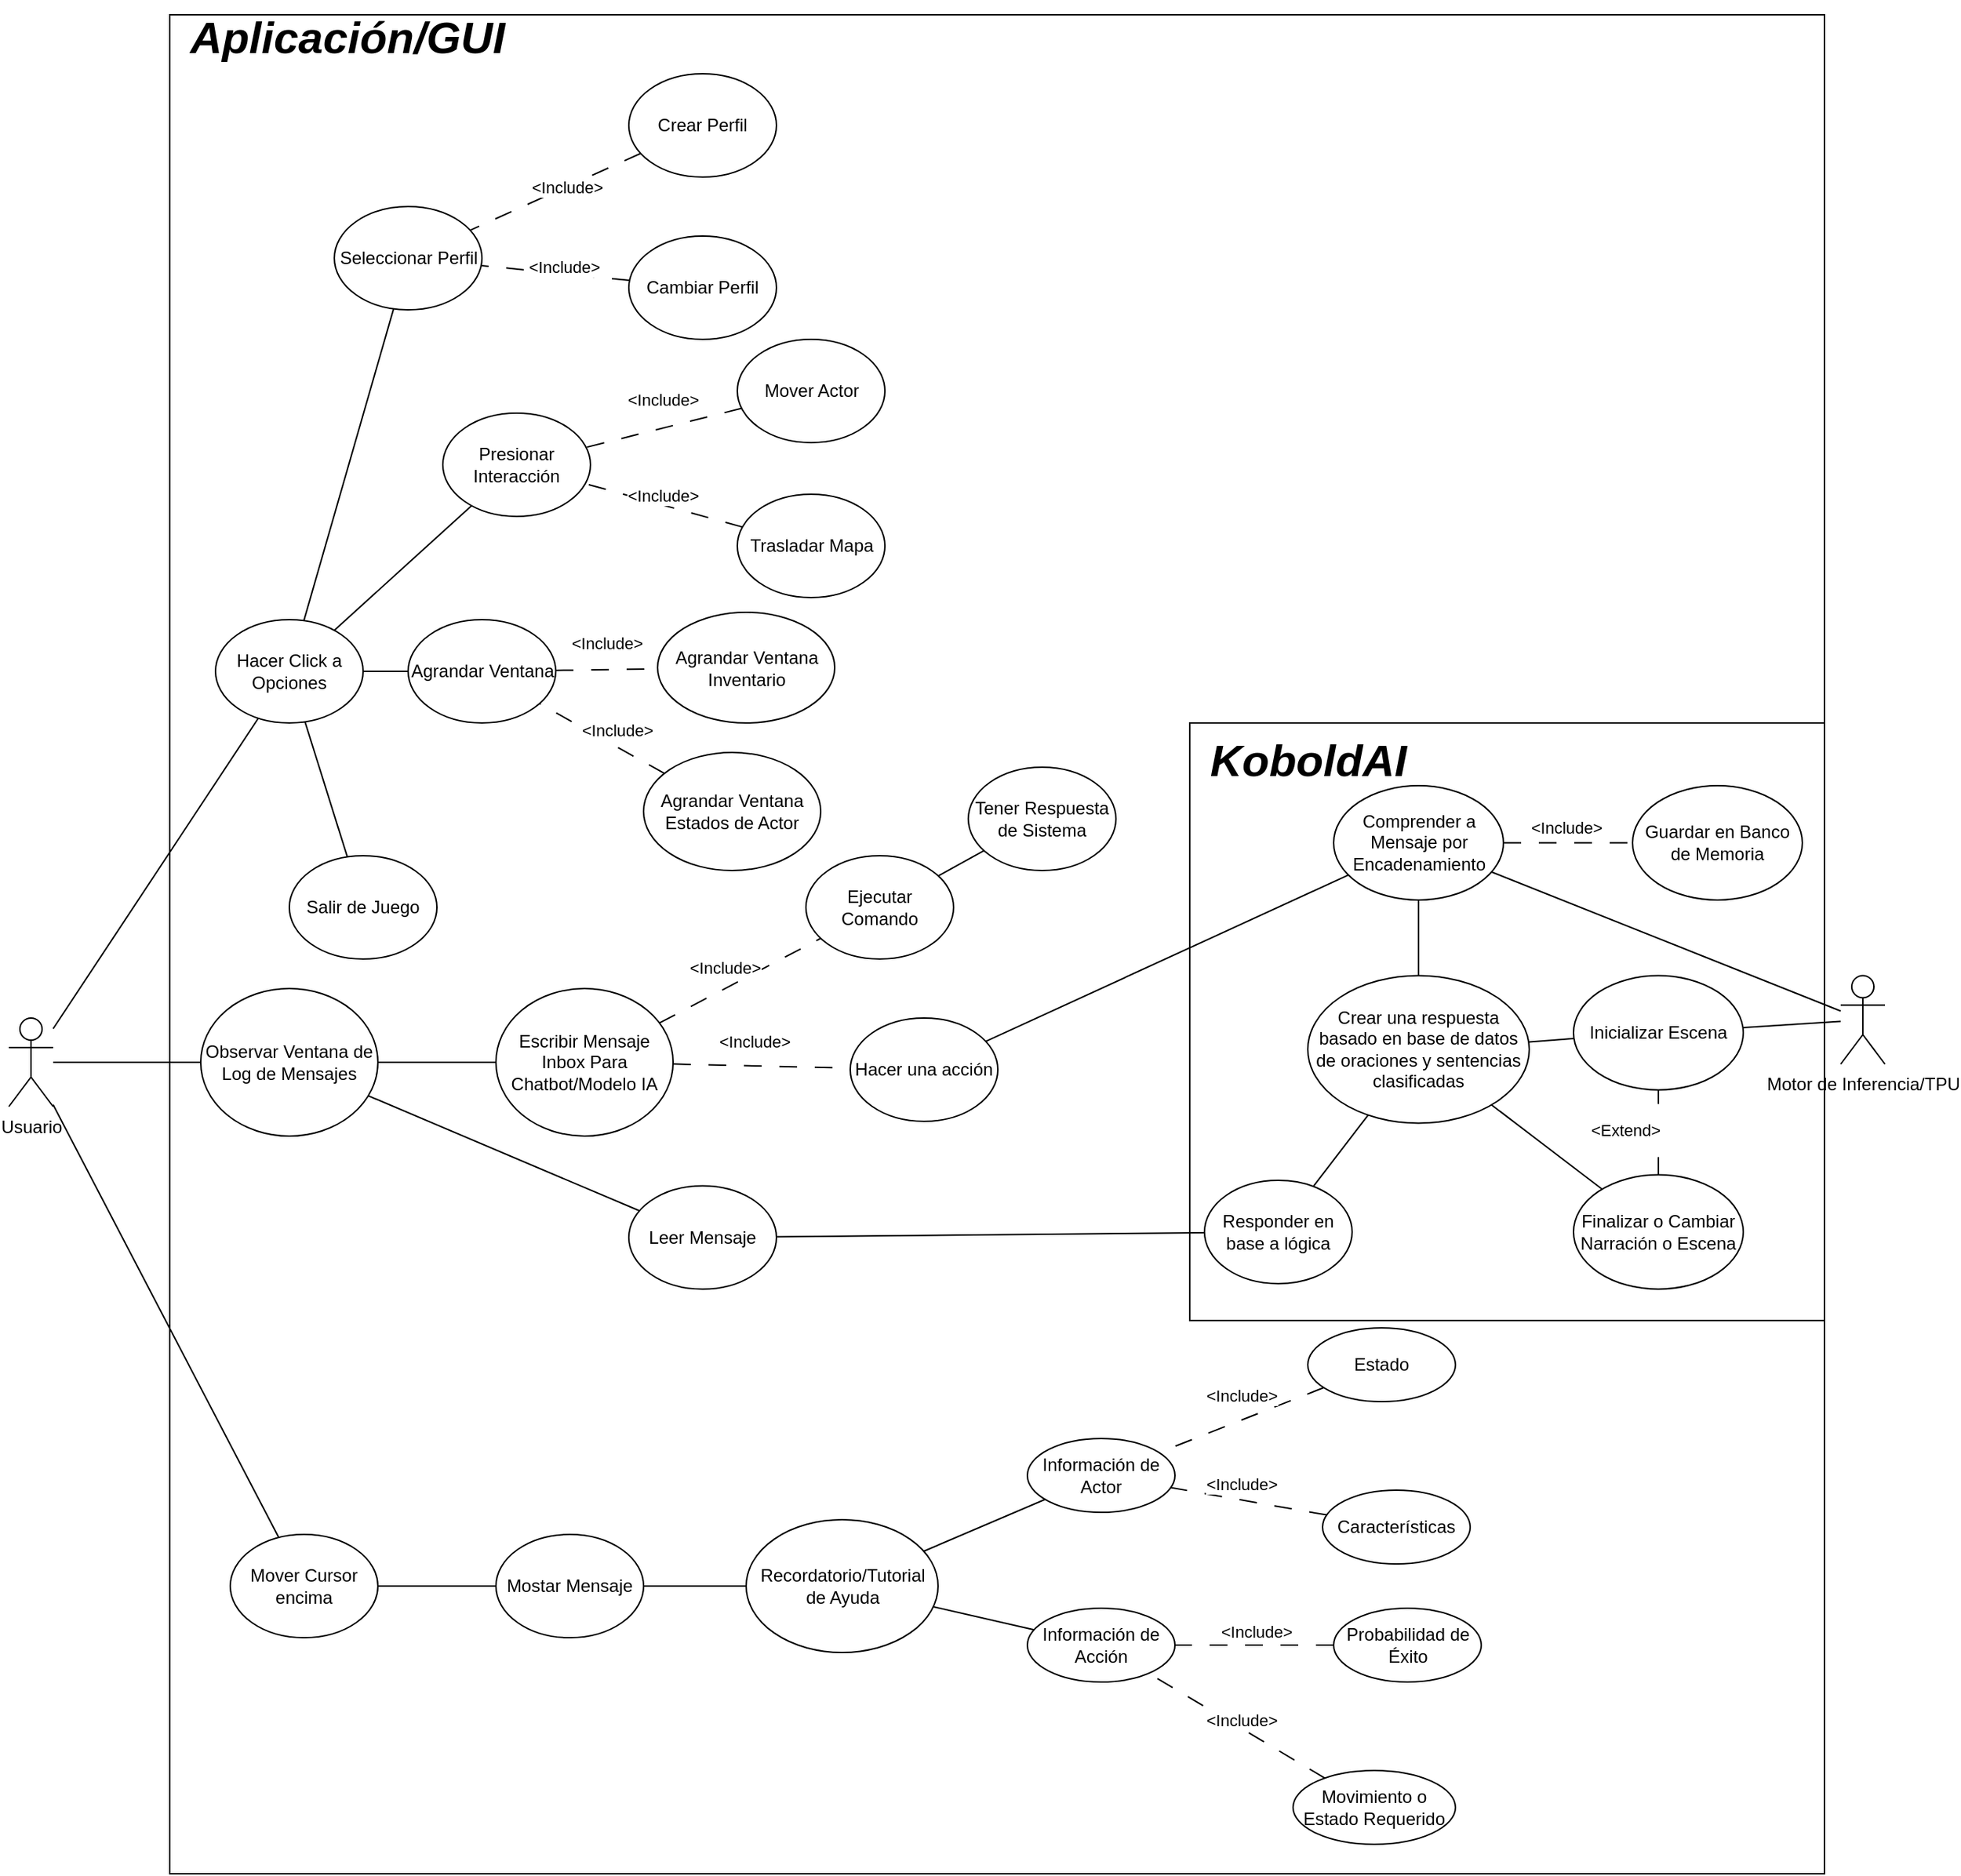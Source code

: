 <mxfile version="21.2.8" type="device">
  <diagram name="Página-1" id="7h6sW0n9AhoU3QkxAFGV">
    <mxGraphModel dx="2516" dy="2431" grid="1" gridSize="10" guides="1" tooltips="1" connect="1" arrows="1" fold="1" page="1" pageScale="1" pageWidth="827" pageHeight="1169" math="0" shadow="0">
      <root>
        <mxCell id="0" />
        <mxCell id="1" parent="0" />
        <mxCell id="81KnJIOCRs3y3qtSHCpx-1" value="" style="rounded=0;whiteSpace=wrap;html=1;" vertex="1" parent="1">
          <mxGeometry x="79" y="-380" width="1121" height="1260" as="geometry" />
        </mxCell>
        <mxCell id="81KnJIOCRs3y3qtSHCpx-2" value="Usuario" style="shape=umlActor;verticalLabelPosition=bottom;verticalAlign=top;html=1;outlineConnect=0;" vertex="1" parent="1">
          <mxGeometry x="-30" y="300" width="30" height="60" as="geometry" />
        </mxCell>
        <mxCell id="81KnJIOCRs3y3qtSHCpx-3" value="Hacer Click a Opciones" style="ellipse;whiteSpace=wrap;html=1;" vertex="1" parent="1">
          <mxGeometry x="110" y="30" width="100" height="70" as="geometry" />
        </mxCell>
        <mxCell id="81KnJIOCRs3y3qtSHCpx-5" value="Escribir Mensaje Inbox Para Chatbot/Modelo IA" style="ellipse;whiteSpace=wrap;html=1;" vertex="1" parent="1">
          <mxGeometry x="300" y="280" width="120" height="100" as="geometry" />
        </mxCell>
        <mxCell id="81KnJIOCRs3y3qtSHCpx-6" value="Mover Cursor encima" style="ellipse;whiteSpace=wrap;html=1;" vertex="1" parent="1">
          <mxGeometry x="120" y="650" width="100" height="70" as="geometry" />
        </mxCell>
        <mxCell id="81KnJIOCRs3y3qtSHCpx-7" value="Salir de Juego" style="ellipse;whiteSpace=wrap;html=1;" vertex="1" parent="1">
          <mxGeometry x="160" y="190" width="100" height="70" as="geometry" />
        </mxCell>
        <mxCell id="81KnJIOCRs3y3qtSHCpx-8" value="Seleccionar Perfil" style="ellipse;whiteSpace=wrap;html=1;" vertex="1" parent="1">
          <mxGeometry x="190.5" y="-250" width="100" height="70" as="geometry" />
        </mxCell>
        <mxCell id="81KnJIOCRs3y3qtSHCpx-10" value="Hacer una acción" style="ellipse;whiteSpace=wrap;html=1;" vertex="1" parent="1">
          <mxGeometry x="540" y="300" width="100" height="70" as="geometry" />
        </mxCell>
        <mxCell id="81KnJIOCRs3y3qtSHCpx-11" value="Cambiar Perfil" style="ellipse;whiteSpace=wrap;html=1;" vertex="1" parent="1">
          <mxGeometry x="390" y="-230" width="100" height="70" as="geometry" />
        </mxCell>
        <mxCell id="81KnJIOCRs3y3qtSHCpx-12" value="Crear Perfil" style="ellipse;whiteSpace=wrap;html=1;" vertex="1" parent="1">
          <mxGeometry x="390" y="-340" width="100" height="70" as="geometry" />
        </mxCell>
        <mxCell id="81KnJIOCRs3y3qtSHCpx-13" value="Ejecutar Comando" style="ellipse;whiteSpace=wrap;html=1;" vertex="1" parent="1">
          <mxGeometry x="510" y="190" width="100" height="70" as="geometry" />
        </mxCell>
        <mxCell id="81KnJIOCRs3y3qtSHCpx-16" value="&lt;font size=&quot;1&quot; style=&quot;&quot;&gt;&lt;b style=&quot;&quot;&gt;&lt;i style=&quot;font-size: 30px;&quot;&gt;Aplicación/GUI&lt;/i&gt;&lt;/b&gt;&lt;/font&gt;" style="text;html=1;align=center;verticalAlign=middle;resizable=0;points=[];autosize=1;strokeColor=none;fillColor=none;" vertex="1" parent="1">
          <mxGeometry x="79" y="-390" width="240" height="50" as="geometry" />
        </mxCell>
        <mxCell id="81KnJIOCRs3y3qtSHCpx-17" value="Presionar Interacción" style="ellipse;whiteSpace=wrap;html=1;" vertex="1" parent="1">
          <mxGeometry x="264" y="-110" width="100" height="70" as="geometry" />
        </mxCell>
        <mxCell id="81KnJIOCRs3y3qtSHCpx-18" value="Mover Actor" style="ellipse;whiteSpace=wrap;html=1;" vertex="1" parent="1">
          <mxGeometry x="463.5" y="-160" width="100" height="70" as="geometry" />
        </mxCell>
        <mxCell id="81KnJIOCRs3y3qtSHCpx-19" value="Trasladar Mapa" style="ellipse;whiteSpace=wrap;html=1;" vertex="1" parent="1">
          <mxGeometry x="463.5" y="-55" width="100" height="70" as="geometry" />
        </mxCell>
        <mxCell id="81KnJIOCRs3y3qtSHCpx-20" value="Mostar Mensaje" style="ellipse;whiteSpace=wrap;html=1;" vertex="1" parent="1">
          <mxGeometry x="300" y="650" width="100" height="70" as="geometry" />
        </mxCell>
        <mxCell id="81KnJIOCRs3y3qtSHCpx-21" value="Recordatorio/Tutorial de Ayuda" style="ellipse;whiteSpace=wrap;html=1;" vertex="1" parent="1">
          <mxGeometry x="469.5" y="640" width="130" height="90" as="geometry" />
        </mxCell>
        <mxCell id="81KnJIOCRs3y3qtSHCpx-26" value="" style="endArrow=none;html=1;rounded=0;" edge="1" parent="1" source="81KnJIOCRs3y3qtSHCpx-3" target="81KnJIOCRs3y3qtSHCpx-17">
          <mxGeometry width="50" height="50" relative="1" as="geometry">
            <mxPoint x="420" y="130" as="sourcePoint" />
            <mxPoint x="470" y="80" as="targetPoint" />
          </mxGeometry>
        </mxCell>
        <mxCell id="81KnJIOCRs3y3qtSHCpx-27" value="" style="endArrow=none;html=1;rounded=0;dashed=1;dashPattern=12 12;" edge="1" parent="1" source="81KnJIOCRs3y3qtSHCpx-18" target="81KnJIOCRs3y3qtSHCpx-17">
          <mxGeometry width="50" height="50" relative="1" as="geometry">
            <mxPoint x="220" y="78" as="sourcePoint" />
            <mxPoint x="340" y="60" as="targetPoint" />
          </mxGeometry>
        </mxCell>
        <mxCell id="81KnJIOCRs3y3qtSHCpx-28" value="" style="endArrow=none;html=1;rounded=0;" edge="1" parent="1" source="81KnJIOCRs3y3qtSHCpx-3" target="81KnJIOCRs3y3qtSHCpx-8">
          <mxGeometry width="50" height="50" relative="1" as="geometry">
            <mxPoint x="230" y="88" as="sourcePoint" />
            <mxPoint x="290" y="92" as="targetPoint" />
          </mxGeometry>
        </mxCell>
        <mxCell id="81KnJIOCRs3y3qtSHCpx-29" value="" style="endArrow=none;html=1;rounded=0;dashed=1;dashPattern=12 12;" edge="1" parent="1" source="81KnJIOCRs3y3qtSHCpx-19" target="81KnJIOCRs3y3qtSHCpx-17">
          <mxGeometry width="50" height="50" relative="1" as="geometry">
            <mxPoint x="429" y="50" as="sourcePoint" />
            <mxPoint x="375" y="69" as="targetPoint" />
          </mxGeometry>
        </mxCell>
        <mxCell id="81KnJIOCRs3y3qtSHCpx-30" value="" style="endArrow=none;html=1;rounded=0;dashed=1;dashPattern=12 12;" edge="1" parent="1" source="81KnJIOCRs3y3qtSHCpx-12" target="81KnJIOCRs3y3qtSHCpx-8">
          <mxGeometry width="50" height="50" relative="1" as="geometry">
            <mxPoint x="201" y="48" as="sourcePoint" />
            <mxPoint x="299" y="-38" as="targetPoint" />
          </mxGeometry>
        </mxCell>
        <mxCell id="81KnJIOCRs3y3qtSHCpx-85" value="&amp;lt;Include&amp;gt;" style="edgeLabel;html=1;align=center;verticalAlign=middle;resizable=0;points=[];" vertex="1" connectable="0" parent="81KnJIOCRs3y3qtSHCpx-30">
          <mxGeometry x="-0.374" y="-3" relative="1" as="geometry">
            <mxPoint x="-13" y="9" as="offset" />
          </mxGeometry>
        </mxCell>
        <mxCell id="81KnJIOCRs3y3qtSHCpx-31" value="" style="endArrow=none;html=1;rounded=0;dashed=1;dashPattern=12 12;" edge="1" parent="1" source="81KnJIOCRs3y3qtSHCpx-11" target="81KnJIOCRs3y3qtSHCpx-8">
          <mxGeometry width="50" height="50" relative="1" as="geometry">
            <mxPoint x="433" y="-115" as="sourcePoint" />
            <mxPoint x="371" y="-85" as="targetPoint" />
          </mxGeometry>
        </mxCell>
        <mxCell id="81KnJIOCRs3y3qtSHCpx-32" value="" style="endArrow=none;html=1;rounded=0;" edge="1" parent="1" source="81KnJIOCRs3y3qtSHCpx-3" target="81KnJIOCRs3y3qtSHCpx-7">
          <mxGeometry width="50" height="50" relative="1" as="geometry">
            <mxPoint x="220" y="78" as="sourcePoint" />
            <mxPoint x="280" y="82" as="targetPoint" />
          </mxGeometry>
        </mxCell>
        <mxCell id="81KnJIOCRs3y3qtSHCpx-33" value="" style="endArrow=none;html=1;rounded=0;dashed=1;dashPattern=12 12;" edge="1" parent="1" source="81KnJIOCRs3y3qtSHCpx-5" target="81KnJIOCRs3y3qtSHCpx-10">
          <mxGeometry width="50" height="50" relative="1" as="geometry">
            <mxPoint x="211" y="343" as="sourcePoint" />
            <mxPoint x="299" y="263" as="targetPoint" />
          </mxGeometry>
        </mxCell>
        <mxCell id="81KnJIOCRs3y3qtSHCpx-34" value="" style="endArrow=none;html=1;rounded=0;dashed=1;dashPattern=12 12;" edge="1" parent="1" source="81KnJIOCRs3y3qtSHCpx-5" target="81KnJIOCRs3y3qtSHCpx-13">
          <mxGeometry width="50" height="50" relative="1" as="geometry">
            <mxPoint x="227" y="364" as="sourcePoint" />
            <mxPoint x="284" y="348" as="targetPoint" />
          </mxGeometry>
        </mxCell>
        <mxCell id="81KnJIOCRs3y3qtSHCpx-35" value="" style="endArrow=none;html=1;rounded=0;" edge="1" parent="1" source="81KnJIOCRs3y3qtSHCpx-6" target="81KnJIOCRs3y3qtSHCpx-20">
          <mxGeometry width="50" height="50" relative="1" as="geometry">
            <mxPoint x="227" y="396" as="sourcePoint" />
            <mxPoint x="284" y="412" as="targetPoint" />
          </mxGeometry>
        </mxCell>
        <mxCell id="81KnJIOCRs3y3qtSHCpx-36" value="" style="endArrow=none;html=1;rounded=0;" edge="1" parent="1" source="81KnJIOCRs3y3qtSHCpx-20" target="81KnJIOCRs3y3qtSHCpx-21">
          <mxGeometry width="50" height="50" relative="1" as="geometry">
            <mxPoint x="214" y="549" as="sourcePoint" />
            <mxPoint x="286" y="522" as="targetPoint" />
          </mxGeometry>
        </mxCell>
        <mxCell id="81KnJIOCRs3y3qtSHCpx-38" value="" style="endArrow=none;html=1;rounded=0;" edge="1" parent="1" source="81KnJIOCRs3y3qtSHCpx-2" target="81KnJIOCRs3y3qtSHCpx-3">
          <mxGeometry width="50" height="50" relative="1" as="geometry">
            <mxPoint x="201" y="48" as="sourcePoint" />
            <mxPoint x="299" y="-38" as="targetPoint" />
          </mxGeometry>
        </mxCell>
        <mxCell id="81KnJIOCRs3y3qtSHCpx-39" value="" style="endArrow=none;html=1;rounded=0;" edge="1" parent="1" source="81KnJIOCRs3y3qtSHCpx-42" target="81KnJIOCRs3y3qtSHCpx-5">
          <mxGeometry width="50" height="50" relative="1" as="geometry">
            <mxPoint x="10" y="317" as="sourcePoint" />
            <mxPoint x="149" y="107" as="targetPoint" />
          </mxGeometry>
        </mxCell>
        <mxCell id="81KnJIOCRs3y3qtSHCpx-40" value="" style="endArrow=none;html=1;rounded=0;" edge="1" parent="1" source="81KnJIOCRs3y3qtSHCpx-2" target="81KnJIOCRs3y3qtSHCpx-6">
          <mxGeometry width="50" height="50" relative="1" as="geometry">
            <mxPoint x="10" y="343" as="sourcePoint" />
            <mxPoint x="112" y="367" as="targetPoint" />
          </mxGeometry>
        </mxCell>
        <mxCell id="81KnJIOCRs3y3qtSHCpx-41" value="Leer Mensaje" style="ellipse;whiteSpace=wrap;html=1;" vertex="1" parent="1">
          <mxGeometry x="390" y="413.75" width="100" height="70" as="geometry" />
        </mxCell>
        <mxCell id="81KnJIOCRs3y3qtSHCpx-43" value="" style="endArrow=none;html=1;rounded=0;" edge="1" parent="1" source="81KnJIOCRs3y3qtSHCpx-2" target="81KnJIOCRs3y3qtSHCpx-42">
          <mxGeometry width="50" height="50" relative="1" as="geometry">
            <mxPoint y="330" as="sourcePoint" />
            <mxPoint x="300" y="330" as="targetPoint" />
          </mxGeometry>
        </mxCell>
        <mxCell id="81KnJIOCRs3y3qtSHCpx-42" value="Observar Ventana de Log de Mensajes" style="ellipse;whiteSpace=wrap;html=1;" vertex="1" parent="1">
          <mxGeometry x="100" y="280" width="120" height="100" as="geometry" />
        </mxCell>
        <mxCell id="81KnJIOCRs3y3qtSHCpx-45" value="" style="endArrow=none;html=1;rounded=0;" edge="1" parent="1" source="81KnJIOCRs3y3qtSHCpx-42" target="81KnJIOCRs3y3qtSHCpx-41">
          <mxGeometry width="50" height="50" relative="1" as="geometry">
            <mxPoint x="230" y="340" as="sourcePoint" />
            <mxPoint x="310" y="340" as="targetPoint" />
          </mxGeometry>
        </mxCell>
        <mxCell id="81KnJIOCRs3y3qtSHCpx-46" value="Información de Actor" style="ellipse;whiteSpace=wrap;html=1;" vertex="1" parent="1">
          <mxGeometry x="660" y="585" width="100" height="50" as="geometry" />
        </mxCell>
        <mxCell id="81KnJIOCRs3y3qtSHCpx-47" value="Información de Acción" style="ellipse;whiteSpace=wrap;html=1;" vertex="1" parent="1">
          <mxGeometry x="660" y="700" width="100" height="50" as="geometry" />
        </mxCell>
        <mxCell id="81KnJIOCRs3y3qtSHCpx-49" value="Características" style="ellipse;whiteSpace=wrap;html=1;" vertex="1" parent="1">
          <mxGeometry x="860" y="620" width="100" height="50" as="geometry" />
        </mxCell>
        <mxCell id="81KnJIOCRs3y3qtSHCpx-50" value="Estado" style="ellipse;whiteSpace=wrap;html=1;" vertex="1" parent="1">
          <mxGeometry x="850" y="510" width="100" height="50" as="geometry" />
        </mxCell>
        <mxCell id="81KnJIOCRs3y3qtSHCpx-52" value="Probabilidad de Éxito" style="ellipse;whiteSpace=wrap;html=1;" vertex="1" parent="1">
          <mxGeometry x="867.5" y="700" width="100" height="50" as="geometry" />
        </mxCell>
        <mxCell id="81KnJIOCRs3y3qtSHCpx-53" value="Movimiento o Estado Requerido" style="ellipse;whiteSpace=wrap;html=1;" vertex="1" parent="1">
          <mxGeometry x="840" y="810" width="110" height="50" as="geometry" />
        </mxCell>
        <mxCell id="81KnJIOCRs3y3qtSHCpx-54" value="" style="endArrow=none;html=1;rounded=0;" edge="1" parent="1" source="81KnJIOCRs3y3qtSHCpx-21" target="81KnJIOCRs3y3qtSHCpx-46">
          <mxGeometry width="50" height="50" relative="1" as="geometry">
            <mxPoint x="480" y="670" as="sourcePoint" />
            <mxPoint x="420" y="695" as="targetPoint" />
          </mxGeometry>
        </mxCell>
        <mxCell id="81KnJIOCRs3y3qtSHCpx-55" value="" style="endArrow=none;html=1;rounded=0;" edge="1" parent="1" source="81KnJIOCRs3y3qtSHCpx-21" target="81KnJIOCRs3y3qtSHCpx-47">
          <mxGeometry width="50" height="50" relative="1" as="geometry">
            <mxPoint x="544" y="676" as="sourcePoint" />
            <mxPoint x="678" y="633" as="targetPoint" />
          </mxGeometry>
        </mxCell>
        <mxCell id="81KnJIOCRs3y3qtSHCpx-56" value="" style="endArrow=none;html=1;rounded=0;dashed=1;dashPattern=12 12;" edge="1" parent="1" source="81KnJIOCRs3y3qtSHCpx-50" target="81KnJIOCRs3y3qtSHCpx-46">
          <mxGeometry width="50" height="50" relative="1" as="geometry">
            <mxPoint x="544" y="676" as="sourcePoint" />
            <mxPoint x="678" y="633" as="targetPoint" />
          </mxGeometry>
        </mxCell>
        <mxCell id="81KnJIOCRs3y3qtSHCpx-57" value="" style="endArrow=none;html=1;rounded=0;dashed=1;dashPattern=12 12;" edge="1" parent="1" source="81KnJIOCRs3y3qtSHCpx-49" target="81KnJIOCRs3y3qtSHCpx-46">
          <mxGeometry width="50" height="50" relative="1" as="geometry">
            <mxPoint x="815" y="573" as="sourcePoint" />
            <mxPoint x="755" y="602" as="targetPoint" />
          </mxGeometry>
        </mxCell>
        <mxCell id="81KnJIOCRs3y3qtSHCpx-58" value="" style="endArrow=none;html=1;rounded=0;dashed=1;dashPattern=12 12;" edge="1" parent="1" source="81KnJIOCRs3y3qtSHCpx-52" target="81KnJIOCRs3y3qtSHCpx-47">
          <mxGeometry width="50" height="50" relative="1" as="geometry">
            <mxPoint x="813" y="637" as="sourcePoint" />
            <mxPoint x="767" y="628" as="targetPoint" />
          </mxGeometry>
        </mxCell>
        <mxCell id="81KnJIOCRs3y3qtSHCpx-59" value="" style="endArrow=none;html=1;rounded=0;dashed=1;dashPattern=12 12;" edge="1" parent="1" source="81KnJIOCRs3y3qtSHCpx-53" target="81KnJIOCRs3y3qtSHCpx-47">
          <mxGeometry width="50" height="50" relative="1" as="geometry">
            <mxPoint x="810" y="735" as="sourcePoint" />
            <mxPoint x="770" y="735" as="targetPoint" />
          </mxGeometry>
        </mxCell>
        <mxCell id="81KnJIOCRs3y3qtSHCpx-60" value="" style="rounded=0;whiteSpace=wrap;html=1;" vertex="1" parent="1">
          <mxGeometry x="770" y="100" width="430" height="405" as="geometry" />
        </mxCell>
        <mxCell id="81KnJIOCRs3y3qtSHCpx-61" value="Motor de Inferencia/TPU" style="shape=umlActor;verticalLabelPosition=bottom;verticalAlign=top;html=1;outlineConnect=0;" vertex="1" parent="1">
          <mxGeometry x="1211" y="271.25" width="30" height="60" as="geometry" />
        </mxCell>
        <mxCell id="81KnJIOCRs3y3qtSHCpx-62" value="Comprender a Mensaje por Encadenamiento" style="ellipse;whiteSpace=wrap;html=1;" vertex="1" parent="1">
          <mxGeometry x="867.5" y="142.5" width="115" height="77.5" as="geometry" />
        </mxCell>
        <mxCell id="81KnJIOCRs3y3qtSHCpx-63" value="" style="endArrow=none;html=1;rounded=0;" edge="1" parent="1" source="81KnJIOCRs3y3qtSHCpx-62" target="81KnJIOCRs3y3qtSHCpx-10">
          <mxGeometry width="50" height="50" relative="1" as="geometry">
            <mxPoint x="422" y="364" as="sourcePoint" />
            <mxPoint x="488" y="395" as="targetPoint" />
          </mxGeometry>
        </mxCell>
        <mxCell id="81KnJIOCRs3y3qtSHCpx-64" value="" style="endArrow=none;html=1;rounded=0;" edge="1" parent="1" source="81KnJIOCRs3y3qtSHCpx-66" target="81KnJIOCRs3y3qtSHCpx-41">
          <mxGeometry width="50" height="50" relative="1" as="geometry">
            <mxPoint x="690" y="407" as="sourcePoint" />
            <mxPoint x="579" y="413" as="targetPoint" />
          </mxGeometry>
        </mxCell>
        <mxCell id="81KnJIOCRs3y3qtSHCpx-65" value="" style="endArrow=none;html=1;rounded=0;" edge="1" parent="1" source="81KnJIOCRs3y3qtSHCpx-62" target="81KnJIOCRs3y3qtSHCpx-61">
          <mxGeometry width="50" height="50" relative="1" as="geometry">
            <mxPoint x="690" y="415" as="sourcePoint" />
            <mxPoint x="580" y="415" as="targetPoint" />
          </mxGeometry>
        </mxCell>
        <mxCell id="81KnJIOCRs3y3qtSHCpx-66" value="Responder en base a lógica" style="ellipse;whiteSpace=wrap;html=1;" vertex="1" parent="1">
          <mxGeometry x="780" y="410" width="100" height="70" as="geometry" />
        </mxCell>
        <mxCell id="81KnJIOCRs3y3qtSHCpx-67" value="Crear una respuesta basado en base de datos de oraciones y sentencias clasificadas" style="ellipse;whiteSpace=wrap;html=1;" vertex="1" parent="1">
          <mxGeometry x="850" y="271.25" width="150" height="100" as="geometry" />
        </mxCell>
        <mxCell id="81KnJIOCRs3y3qtSHCpx-68" value="" style="endArrow=none;html=1;rounded=0;" edge="1" parent="1" source="81KnJIOCRs3y3qtSHCpx-67" target="81KnJIOCRs3y3qtSHCpx-66">
          <mxGeometry width="50" height="50" relative="1" as="geometry">
            <mxPoint x="843.5" y="340.5" as="sourcePoint" />
            <mxPoint x="569.5" y="394.5" as="targetPoint" />
          </mxGeometry>
        </mxCell>
        <mxCell id="81KnJIOCRs3y3qtSHCpx-69" value="" style="endArrow=none;html=1;rounded=0;" edge="1" parent="1" source="81KnJIOCRs3y3qtSHCpx-62" target="81KnJIOCRs3y3qtSHCpx-67">
          <mxGeometry width="50" height="50" relative="1" as="geometry">
            <mxPoint x="948" y="295" as="sourcePoint" />
            <mxPoint x="1010" y="283" as="targetPoint" />
          </mxGeometry>
        </mxCell>
        <mxCell id="81KnJIOCRs3y3qtSHCpx-70" value="&lt;span style=&quot;font-size: 30px;&quot;&gt;&lt;b&gt;&lt;i&gt;KoboldAI&lt;/i&gt;&lt;/b&gt;&lt;/span&gt;" style="text;html=1;align=center;verticalAlign=middle;resizable=0;points=[];autosize=1;strokeColor=none;fillColor=none;" vertex="1" parent="1">
          <mxGeometry x="770" y="100" width="160" height="50" as="geometry" />
        </mxCell>
        <mxCell id="81KnJIOCRs3y3qtSHCpx-71" value="Tener Respuesta de Sistema" style="ellipse;whiteSpace=wrap;html=1;" vertex="1" parent="1">
          <mxGeometry x="620" y="130" width="100" height="70" as="geometry" />
        </mxCell>
        <mxCell id="81KnJIOCRs3y3qtSHCpx-72" value="" style="endArrow=none;html=1;rounded=0;" edge="1" parent="1" source="81KnJIOCRs3y3qtSHCpx-13" target="81KnJIOCRs3y3qtSHCpx-71">
          <mxGeometry width="50" height="50" relative="1" as="geometry">
            <mxPoint x="424" y="318" as="sourcePoint" />
            <mxPoint x="486" y="293" as="targetPoint" />
          </mxGeometry>
        </mxCell>
        <mxCell id="81KnJIOCRs3y3qtSHCpx-74" value="Inicializar Escena" style="ellipse;whiteSpace=wrap;html=1;" vertex="1" parent="1">
          <mxGeometry x="1030" y="271.25" width="115" height="77.5" as="geometry" />
        </mxCell>
        <mxCell id="81KnJIOCRs3y3qtSHCpx-75" value="" style="endArrow=none;html=1;rounded=0;" edge="1" parent="1" source="81KnJIOCRs3y3qtSHCpx-74" target="81KnJIOCRs3y3qtSHCpx-61">
          <mxGeometry width="50" height="50" relative="1" as="geometry">
            <mxPoint x="1007" y="205" as="sourcePoint" />
            <mxPoint x="962" y="284" as="targetPoint" />
          </mxGeometry>
        </mxCell>
        <mxCell id="81KnJIOCRs3y3qtSHCpx-77" value="" style="endArrow=none;html=1;rounded=0;" edge="1" parent="1" source="81KnJIOCRs3y3qtSHCpx-74" target="81KnJIOCRs3y3qtSHCpx-67">
          <mxGeometry width="50" height="50" relative="1" as="geometry">
            <mxPoint x="1007" y="205" as="sourcePoint" />
            <mxPoint x="962" y="284" as="targetPoint" />
          </mxGeometry>
        </mxCell>
        <mxCell id="81KnJIOCRs3y3qtSHCpx-78" value="Finalizar o Cambiar Narración o Escena" style="ellipse;whiteSpace=wrap;html=1;" vertex="1" parent="1">
          <mxGeometry x="1030" y="406.25" width="115" height="77.5" as="geometry" />
        </mxCell>
        <mxCell id="81KnJIOCRs3y3qtSHCpx-79" value="Guardar en Banco de Memoria" style="ellipse;whiteSpace=wrap;html=1;" vertex="1" parent="1">
          <mxGeometry x="1070" y="142.5" width="115" height="77.5" as="geometry" />
        </mxCell>
        <mxCell id="81KnJIOCRs3y3qtSHCpx-80" value="" style="endArrow=none;html=1;rounded=0;dashed=1;dashPattern=12 12;" edge="1" parent="1" source="81KnJIOCRs3y3qtSHCpx-62" target="81KnJIOCRs3y3qtSHCpx-79">
          <mxGeometry width="50" height="50" relative="1" as="geometry">
            <mxPoint x="984" y="211" as="sourcePoint" />
            <mxPoint x="1221" y="305" as="targetPoint" />
          </mxGeometry>
        </mxCell>
        <mxCell id="81KnJIOCRs3y3qtSHCpx-81" value="" style="endArrow=none;html=1;rounded=0;dashed=1;dashPattern=12 12;" edge="1" parent="1" source="81KnJIOCRs3y3qtSHCpx-78" target="81KnJIOCRs3y3qtSHCpx-74">
          <mxGeometry width="50" height="50" relative="1" as="geometry">
            <mxPoint x="1155" y="317" as="sourcePoint" />
            <mxPoint x="1221" y="312" as="targetPoint" />
          </mxGeometry>
        </mxCell>
        <mxCell id="81KnJIOCRs3y3qtSHCpx-82" value="" style="endArrow=none;html=1;rounded=0;" edge="1" parent="1" source="81KnJIOCRs3y3qtSHCpx-78" target="81KnJIOCRs3y3qtSHCpx-67">
          <mxGeometry width="50" height="50" relative="1" as="geometry">
            <mxPoint x="1098" y="410" as="sourcePoint" />
            <mxPoint x="1098" y="359" as="targetPoint" />
          </mxGeometry>
        </mxCell>
        <mxCell id="81KnJIOCRs3y3qtSHCpx-86" value="&amp;lt;Include&amp;gt;" style="edgeLabel;html=1;align=center;verticalAlign=middle;resizable=0;points=[];" vertex="1" connectable="0" parent="1">
          <mxGeometry x="340.501" y="-214.998" as="geometry">
            <mxPoint x="5" y="6" as="offset" />
          </mxGeometry>
        </mxCell>
        <mxCell id="81KnJIOCRs3y3qtSHCpx-87" value="&amp;lt;Include&amp;gt;" style="edgeLabel;html=1;align=center;verticalAlign=middle;resizable=0;points=[];" vertex="1" connectable="0" parent="1">
          <mxGeometry x="408.001" y="-124.998" as="geometry">
            <mxPoint x="5" y="6" as="offset" />
          </mxGeometry>
        </mxCell>
        <mxCell id="81KnJIOCRs3y3qtSHCpx-88" value="&amp;lt;Include&amp;gt;" style="edgeLabel;html=1;align=center;verticalAlign=middle;resizable=0;points=[];" vertex="1" connectable="0" parent="1">
          <mxGeometry x="408.001" y="-59.998" as="geometry">
            <mxPoint x="5" y="6" as="offset" />
          </mxGeometry>
        </mxCell>
        <mxCell id="81KnJIOCRs3y3qtSHCpx-89" value="&amp;lt;Include&amp;gt;" style="edgeLabel;html=1;align=center;verticalAlign=middle;resizable=0;points=[];" vertex="1" connectable="0" parent="1">
          <mxGeometry x="450.001" y="260.002" as="geometry">
            <mxPoint x="5" y="6" as="offset" />
          </mxGeometry>
        </mxCell>
        <mxCell id="81KnJIOCRs3y3qtSHCpx-90" value="&amp;lt;Include&amp;gt;" style="edgeLabel;html=1;align=center;verticalAlign=middle;resizable=0;points=[];" vertex="1" connectable="0" parent="1">
          <mxGeometry x="1020.001" y="165.002" as="geometry">
            <mxPoint x="5" y="6" as="offset" />
          </mxGeometry>
        </mxCell>
        <mxCell id="81KnJIOCRs3y3qtSHCpx-91" value="&amp;lt;Extend&amp;gt;" style="edgeLabel;html=1;align=center;verticalAlign=middle;resizable=0;points=[];" vertex="1" connectable="0" parent="1">
          <mxGeometry x="1060.001" y="370.002" as="geometry">
            <mxPoint x="5" y="6" as="offset" />
          </mxGeometry>
        </mxCell>
        <mxCell id="81KnJIOCRs3y3qtSHCpx-92" value="&amp;lt;Include&amp;gt;" style="edgeLabel;html=1;align=center;verticalAlign=middle;resizable=0;points=[];" vertex="1" connectable="0" parent="1">
          <mxGeometry x="469.501" y="310.002" as="geometry">
            <mxPoint x="5" y="6" as="offset" />
          </mxGeometry>
        </mxCell>
        <mxCell id="81KnJIOCRs3y3qtSHCpx-93" value="&amp;lt;Include&amp;gt;" style="edgeLabel;html=1;align=center;verticalAlign=middle;resizable=0;points=[];" vertex="1" connectable="0" parent="1">
          <mxGeometry x="800.001" y="550.002" as="geometry">
            <mxPoint x="5" y="6" as="offset" />
          </mxGeometry>
        </mxCell>
        <mxCell id="81KnJIOCRs3y3qtSHCpx-94" value="&amp;lt;Include&amp;gt;" style="edgeLabel;html=1;align=center;verticalAlign=middle;resizable=0;points=[];" vertex="1" connectable="0" parent="1">
          <mxGeometry x="800.001" y="610.002" as="geometry">
            <mxPoint x="5" y="6" as="offset" />
          </mxGeometry>
        </mxCell>
        <mxCell id="81KnJIOCRs3y3qtSHCpx-95" value="&amp;lt;Include&amp;gt;" style="edgeLabel;html=1;align=center;verticalAlign=middle;resizable=0;points=[];" vertex="1" connectable="0" parent="1">
          <mxGeometry x="810.001" y="710.002" as="geometry">
            <mxPoint x="5" y="6" as="offset" />
          </mxGeometry>
        </mxCell>
        <mxCell id="81KnJIOCRs3y3qtSHCpx-96" value="&amp;lt;Include&amp;gt;" style="edgeLabel;html=1;align=center;verticalAlign=middle;resizable=0;points=[];" vertex="1" connectable="0" parent="1">
          <mxGeometry x="800.001" y="770.002" as="geometry">
            <mxPoint x="5" y="6" as="offset" />
          </mxGeometry>
        </mxCell>
        <mxCell id="81KnJIOCRs3y3qtSHCpx-98" value="Agrandar Ventana" style="ellipse;whiteSpace=wrap;html=1;" vertex="1" parent="1">
          <mxGeometry x="240.5" y="30" width="100" height="70" as="geometry" />
        </mxCell>
        <mxCell id="81KnJIOCRs3y3qtSHCpx-99" value="" style="endArrow=none;html=1;rounded=0;" edge="1" parent="1" source="81KnJIOCRs3y3qtSHCpx-3" target="81KnJIOCRs3y3qtSHCpx-98">
          <mxGeometry width="50" height="50" relative="1" as="geometry">
            <mxPoint x="220" y="78" as="sourcePoint" />
            <mxPoint x="280" y="82" as="targetPoint" />
          </mxGeometry>
        </mxCell>
        <mxCell id="81KnJIOCRs3y3qtSHCpx-104" value="Agrandar Ventana Inventario" style="ellipse;whiteSpace=wrap;html=1;" vertex="1" parent="1">
          <mxGeometry x="409.5" y="25" width="120" height="75" as="geometry" />
        </mxCell>
        <mxCell id="81KnJIOCRs3y3qtSHCpx-105" value="Agrandar Ventana Estados de Actor" style="ellipse;whiteSpace=wrap;html=1;" vertex="1" parent="1">
          <mxGeometry x="400" y="120" width="120" height="80" as="geometry" />
        </mxCell>
        <mxCell id="81KnJIOCRs3y3qtSHCpx-106" value="" style="endArrow=none;html=1;rounded=0;dashed=1;dashPattern=12 12;" edge="1" parent="1" source="81KnJIOCRs3y3qtSHCpx-105" target="81KnJIOCRs3y3qtSHCpx-98">
          <mxGeometry width="50" height="50" relative="1" as="geometry">
            <mxPoint x="220" y="70" as="sourcePoint" />
            <mxPoint x="270" y="65" as="targetPoint" />
          </mxGeometry>
        </mxCell>
        <mxCell id="81KnJIOCRs3y3qtSHCpx-107" value="" style="endArrow=none;html=1;rounded=0;dashed=1;dashPattern=12 12;" edge="1" parent="1" source="81KnJIOCRs3y3qtSHCpx-98" target="81KnJIOCRs3y3qtSHCpx-104">
          <mxGeometry width="50" height="50" relative="1" as="geometry">
            <mxPoint x="406" y="118" as="sourcePoint" />
            <mxPoint x="344" y="92" as="targetPoint" />
          </mxGeometry>
        </mxCell>
        <mxCell id="81KnJIOCRs3y3qtSHCpx-108" value="&amp;lt;Include&amp;gt;" style="edgeLabel;html=1;align=center;verticalAlign=middle;resizable=0;points=[];" vertex="1" connectable="0" parent="1">
          <mxGeometry x="370.001" y="40.002" as="geometry">
            <mxPoint x="5" y="6" as="offset" />
          </mxGeometry>
        </mxCell>
        <mxCell id="81KnJIOCRs3y3qtSHCpx-109" value="&amp;lt;Include&amp;gt;" style="edgeLabel;html=1;align=center;verticalAlign=middle;resizable=0;points=[];" vertex="1" connectable="0" parent="1">
          <mxGeometry x="380.001" y="65.002" as="geometry">
            <mxPoint x="2" y="40" as="offset" />
          </mxGeometry>
        </mxCell>
      </root>
    </mxGraphModel>
  </diagram>
</mxfile>
